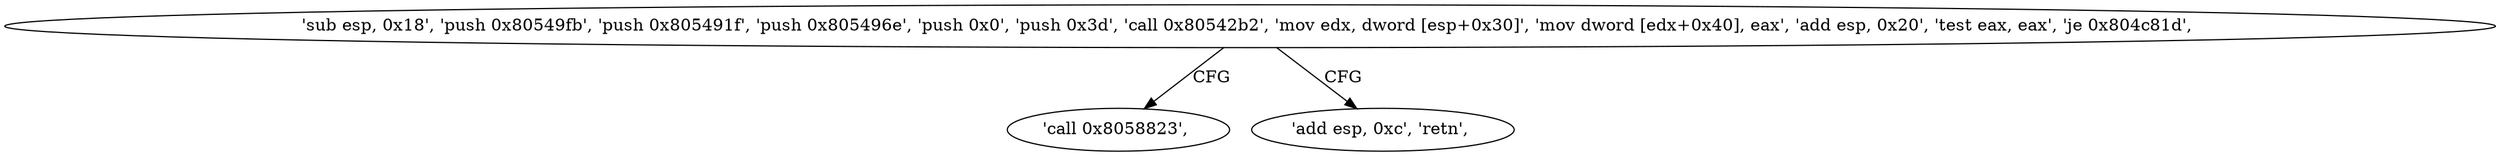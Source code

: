 digraph "func" {
"134531056" [label = "'sub esp, 0x18', 'push 0x80549fb', 'push 0x805491f', 'push 0x805496e', 'push 0x0', 'push 0x3d', 'call 0x80542b2', 'mov edx, dword [esp+0x30]', 'mov dword [edx+0x40], eax', 'add esp, 0x20', 'test eax, eax', 'je 0x804c81d', " ]
"134531101" [label = "'call 0x8058823', " ]
"134531097" [label = "'add esp, 0xc', 'retn', " ]
"134531056" -> "134531101" [ label = "CFG" ]
"134531056" -> "134531097" [ label = "CFG" ]
}

